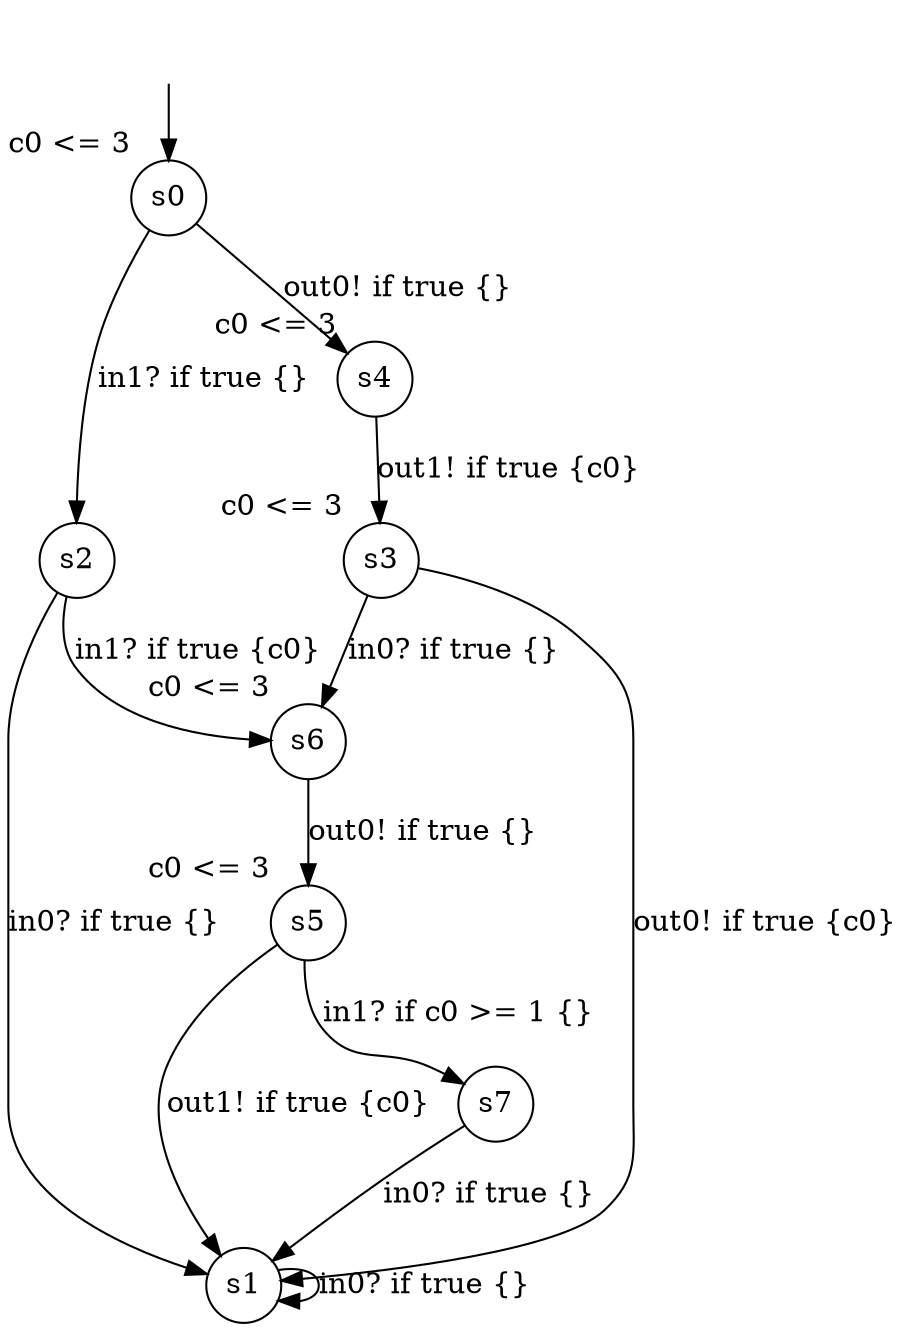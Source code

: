 digraph g {
__start0 [label="" shape="none"];
s0 [shape="circle" margin=0 label="s0", xlabel="c0 <= 3"];
s1 [shape="circle" margin=0 label="s1"];
s2 [shape="circle" margin=0 label="s2"];
s3 [shape="circle" margin=0 label="s3", xlabel="c0 <= 3"];
s4 [shape="circle" margin=0 label="s4", xlabel="c0 <= 3"];
s5 [shape="circle" margin=0 label="s5", xlabel="c0 <= 3"];
s6 [shape="circle" margin=0 label="s6", xlabel="c0 <= 3"];
s7 [shape="circle" margin=0 label="s7"];
s0 -> s2 [label="in1? if true {} "];
s0 -> s4 [label="out0! if true {} "];
s1 -> s1 [label="in0? if true {} "];
s2 -> s1 [label="in0? if true {} "];
s2 -> s6 [label="in1? if true {c0} "];
s3 -> s1 [label="out0! if true {c0} "];
s3 -> s6 [label="in0? if true {} "];
s4 -> s3 [label="out1! if true {c0} "];
s5 -> s1 [label="out1! if true {c0} "];
s5 -> s7 [label="in1? if c0 >= 1 {} "];
s6 -> s5 [label="out0! if true {} "];
s7 -> s1 [label="in0? if true {} "];
__start0 -> s0;
}
